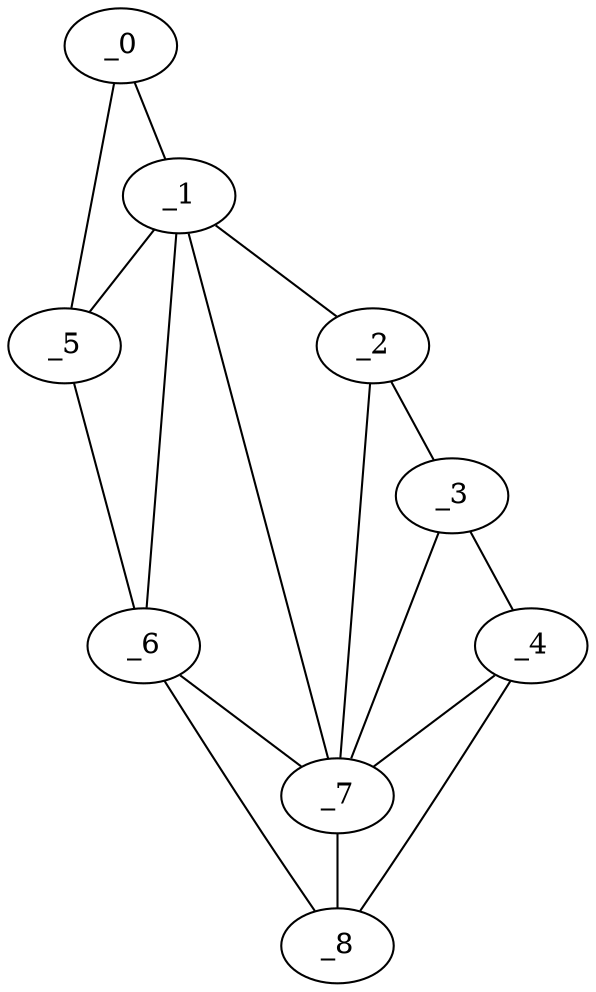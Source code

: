 graph "obj82__270.gxl" {
	_0	 [x=37,
		y=72];
	_1	 [x=47,
		y=26];
	_0 -- _1	 [valence=1];
	_5	 [x=80,
		y=62];
	_0 -- _5	 [valence=1];
	_2	 [x=59,
		y=14];
	_1 -- _2	 [valence=1];
	_1 -- _5	 [valence=2];
	_6	 [x=82,
		y=52];
	_1 -- _6	 [valence=2];
	_7	 [x=86,
		y=24];
	_1 -- _7	 [valence=2];
	_3	 [x=67,
		y=11];
	_2 -- _3	 [valence=1];
	_2 -- _7	 [valence=1];
	_4	 [x=71,
		y=10];
	_3 -- _4	 [valence=1];
	_3 -- _7	 [valence=2];
	_4 -- _7	 [valence=1];
	_8	 [x=87,
		y=19];
	_4 -- _8	 [valence=1];
	_5 -- _6	 [valence=1];
	_6 -- _7	 [valence=2];
	_6 -- _8	 [valence=1];
	_7 -- _8	 [valence=2];
}
